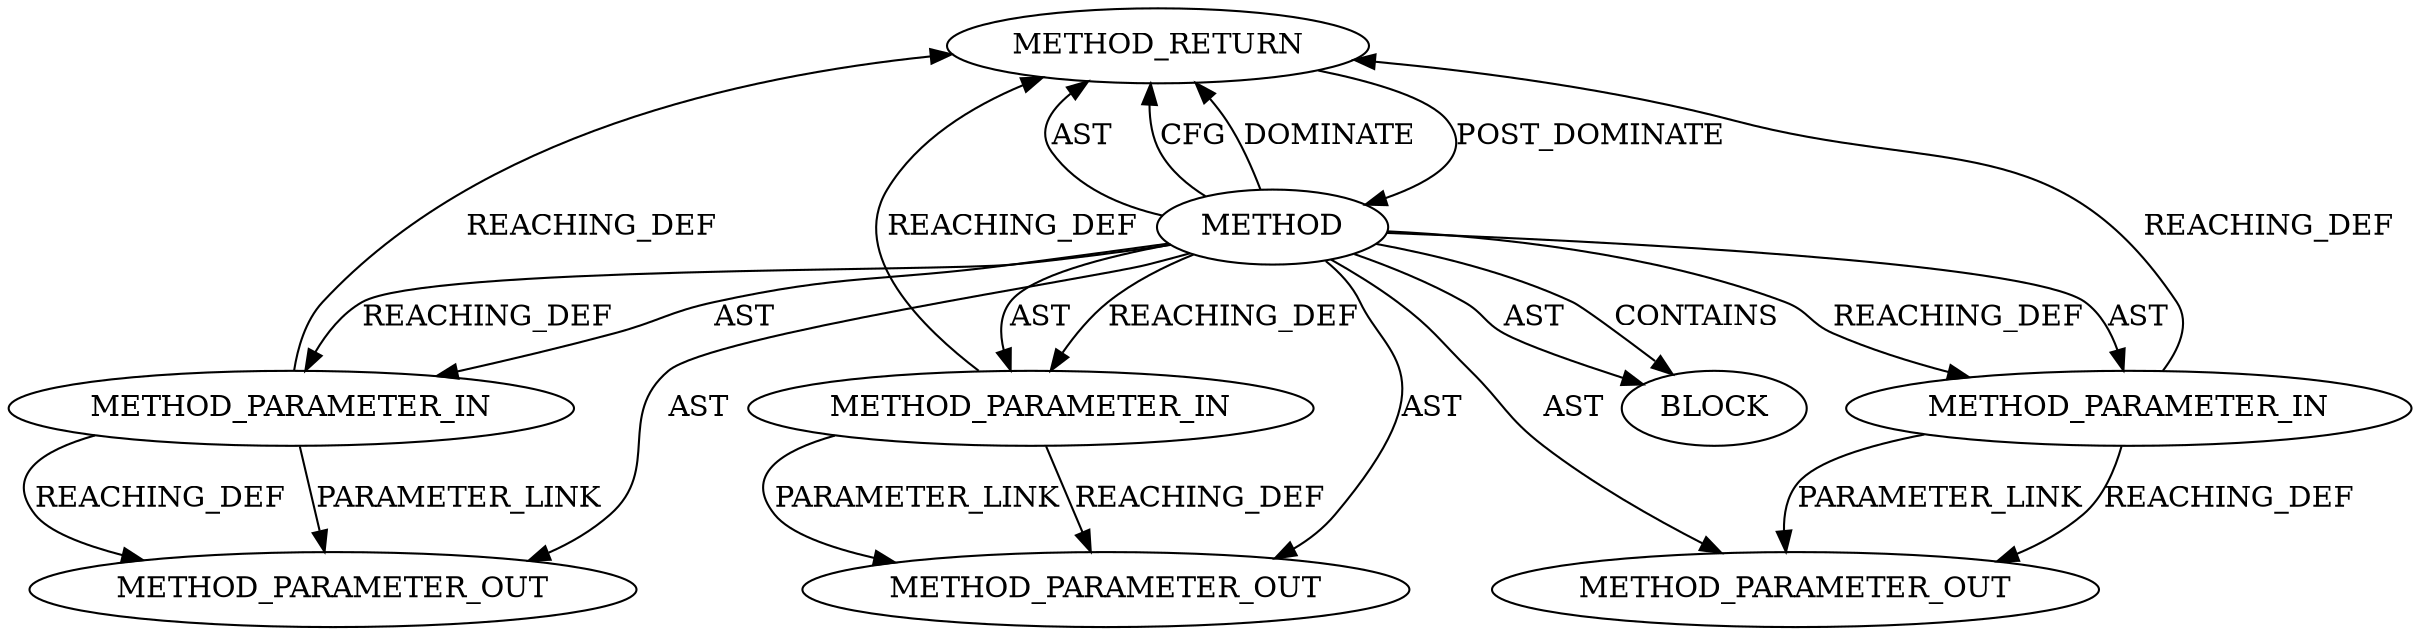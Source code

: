 digraph {
  2665 [label=METHOD_RETURN ORDER=2 CODE="RET" TYPE_FULL_NAME="ANY" EVALUATION_STRATEGY="BY_VALUE"]
  2663 [label=METHOD_PARAMETER_IN ORDER=3 CODE="p3" IS_VARIADIC=false TYPE_FULL_NAME="ANY" EVALUATION_STRATEGY="BY_VALUE" INDEX=3 NAME="p3"]
  2664 [label=BLOCK ORDER=1 ARGUMENT_INDEX=1 CODE="<empty>" TYPE_FULL_NAME="ANY"]
  2660 [label=METHOD AST_PARENT_TYPE="NAMESPACE_BLOCK" AST_PARENT_FULL_NAME="<global>" ORDER=0 CODE="<empty>" FULL_NAME="__pskb_copy" IS_EXTERNAL=true FILENAME="<empty>" SIGNATURE="" NAME="__pskb_copy"]
  2662 [label=METHOD_PARAMETER_IN ORDER=2 CODE="p2" IS_VARIADIC=false TYPE_FULL_NAME="ANY" EVALUATION_STRATEGY="BY_VALUE" INDEX=2 NAME="p2"]
  2661 [label=METHOD_PARAMETER_IN ORDER=1 CODE="p1" IS_VARIADIC=false TYPE_FULL_NAME="ANY" EVALUATION_STRATEGY="BY_VALUE" INDEX=1 NAME="p1"]
  2970 [label=METHOD_PARAMETER_OUT ORDER=1 CODE="p1" IS_VARIADIC=false TYPE_FULL_NAME="ANY" EVALUATION_STRATEGY="BY_VALUE" INDEX=1 NAME="p1"]
  2972 [label=METHOD_PARAMETER_OUT ORDER=3 CODE="p3" IS_VARIADIC=false TYPE_FULL_NAME="ANY" EVALUATION_STRATEGY="BY_VALUE" INDEX=3 NAME="p3"]
  2971 [label=METHOD_PARAMETER_OUT ORDER=2 CODE="p2" IS_VARIADIC=false TYPE_FULL_NAME="ANY" EVALUATION_STRATEGY="BY_VALUE" INDEX=2 NAME="p2"]
  2660 -> 2665 [label=AST ]
  2660 -> 2662 [label=REACHING_DEF VARIABLE=""]
  2660 -> 2661 [label=REACHING_DEF VARIABLE=""]
  2663 -> 2972 [label=PARAMETER_LINK ]
  2660 -> 2664 [label=CONTAINS ]
  2662 -> 2971 [label=REACHING_DEF VARIABLE="p2"]
  2660 -> 2663 [label=REACHING_DEF VARIABLE=""]
  2661 -> 2970 [label=PARAMETER_LINK ]
  2660 -> 2970 [label=AST ]
  2661 -> 2665 [label=REACHING_DEF VARIABLE="p1"]
  2660 -> 2663 [label=AST ]
  2663 -> 2665 [label=REACHING_DEF VARIABLE="p3"]
  2661 -> 2970 [label=REACHING_DEF VARIABLE="p1"]
  2665 -> 2660 [label=POST_DOMINATE ]
  2660 -> 2662 [label=AST ]
  2662 -> 2971 [label=PARAMETER_LINK ]
  2660 -> 2665 [label=CFG ]
  2662 -> 2665 [label=REACHING_DEF VARIABLE="p2"]
  2663 -> 2972 [label=REACHING_DEF VARIABLE="p3"]
  2660 -> 2665 [label=DOMINATE ]
  2660 -> 2661 [label=AST ]
  2660 -> 2664 [label=AST ]
  2660 -> 2971 [label=AST ]
  2660 -> 2972 [label=AST ]
}

